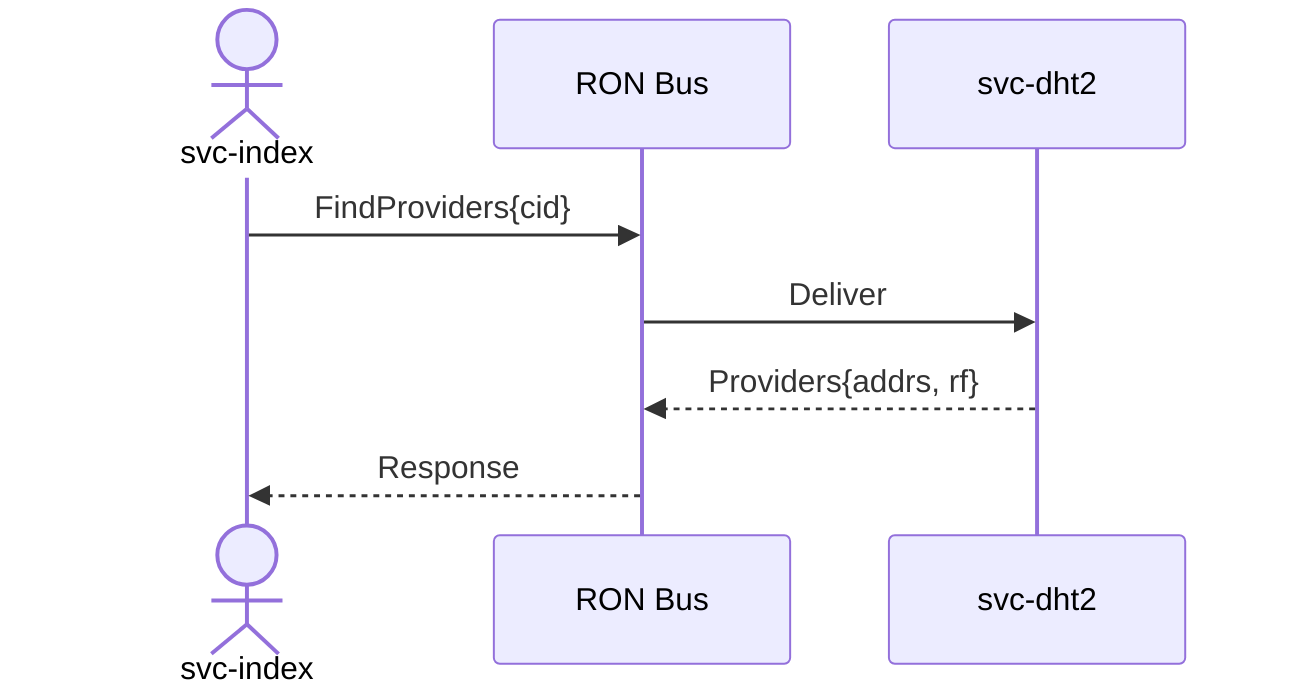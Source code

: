 sequenceDiagram
  actor Caller as svc-index
  participant Bus as RON Bus
  participant D as svc-dht2
  Caller->>Bus: FindProviders{cid}
  Bus->>D: Deliver
  D-->>Bus: Providers{addrs, rf}
  Bus-->>Caller: Response